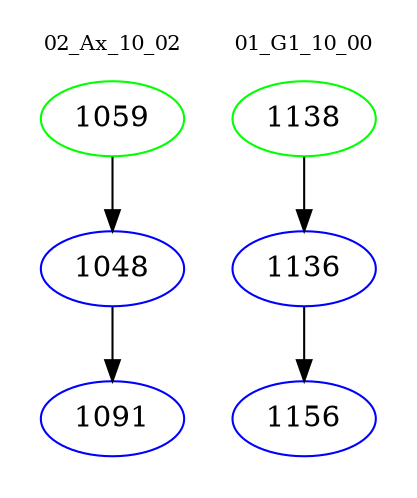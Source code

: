 digraph{
subgraph cluster_0 {
color = white
label = "02_Ax_10_02";
fontsize=10;
T0_1059 [label="1059", color="green"]
T0_1059 -> T0_1048 [color="black"]
T0_1048 [label="1048", color="blue"]
T0_1048 -> T0_1091 [color="black"]
T0_1091 [label="1091", color="blue"]
}
subgraph cluster_1 {
color = white
label = "01_G1_10_00";
fontsize=10;
T1_1138 [label="1138", color="green"]
T1_1138 -> T1_1136 [color="black"]
T1_1136 [label="1136", color="blue"]
T1_1136 -> T1_1156 [color="black"]
T1_1156 [label="1156", color="blue"]
}
}
